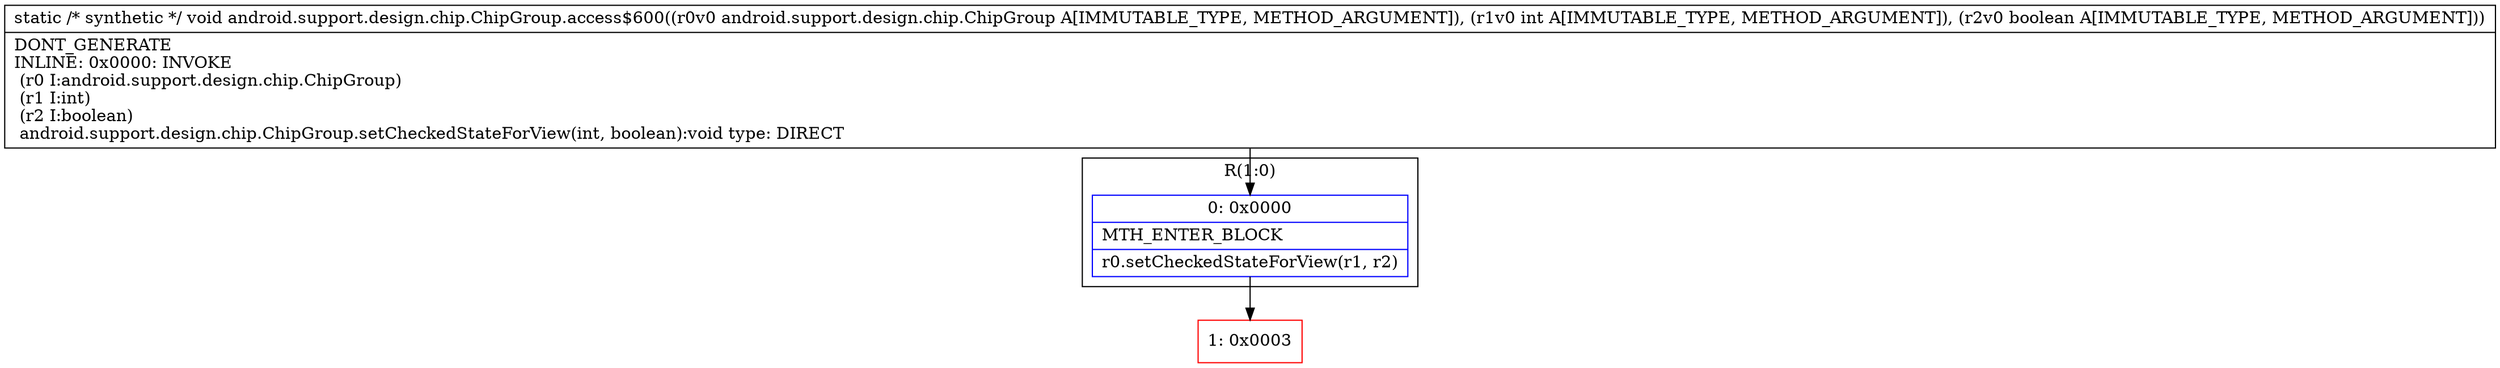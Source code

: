 digraph "CFG forandroid.support.design.chip.ChipGroup.access$600(Landroid\/support\/design\/chip\/ChipGroup;IZ)V" {
subgraph cluster_Region_549963997 {
label = "R(1:0)";
node [shape=record,color=blue];
Node_0 [shape=record,label="{0\:\ 0x0000|MTH_ENTER_BLOCK\l|r0.setCheckedStateForView(r1, r2)\l}"];
}
Node_1 [shape=record,color=red,label="{1\:\ 0x0003}"];
MethodNode[shape=record,label="{static \/* synthetic *\/ void android.support.design.chip.ChipGroup.access$600((r0v0 android.support.design.chip.ChipGroup A[IMMUTABLE_TYPE, METHOD_ARGUMENT]), (r1v0 int A[IMMUTABLE_TYPE, METHOD_ARGUMENT]), (r2v0 boolean A[IMMUTABLE_TYPE, METHOD_ARGUMENT]))  | DONT_GENERATE\lINLINE: 0x0000: INVOKE  \l  (r0 I:android.support.design.chip.ChipGroup)\l  (r1 I:int)\l  (r2 I:boolean)\l android.support.design.chip.ChipGroup.setCheckedStateForView(int, boolean):void type: DIRECT\l}"];
MethodNode -> Node_0;
Node_0 -> Node_1;
}

